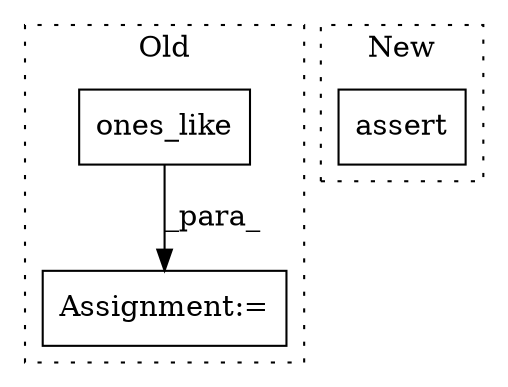 digraph G {
subgraph cluster0 {
1 [label="ones_like" a="32" s="2516,2603" l="10,1" shape="box"];
3 [label="Assignment:=" a="7" s="2509" l="1" shape="box"];
label = "Old";
style="dotted";
}
subgraph cluster1 {
2 [label="assert" a="6" s="2655" l="7" shape="box"];
label = "New";
style="dotted";
}
1 -> 3 [label="_para_"];
}